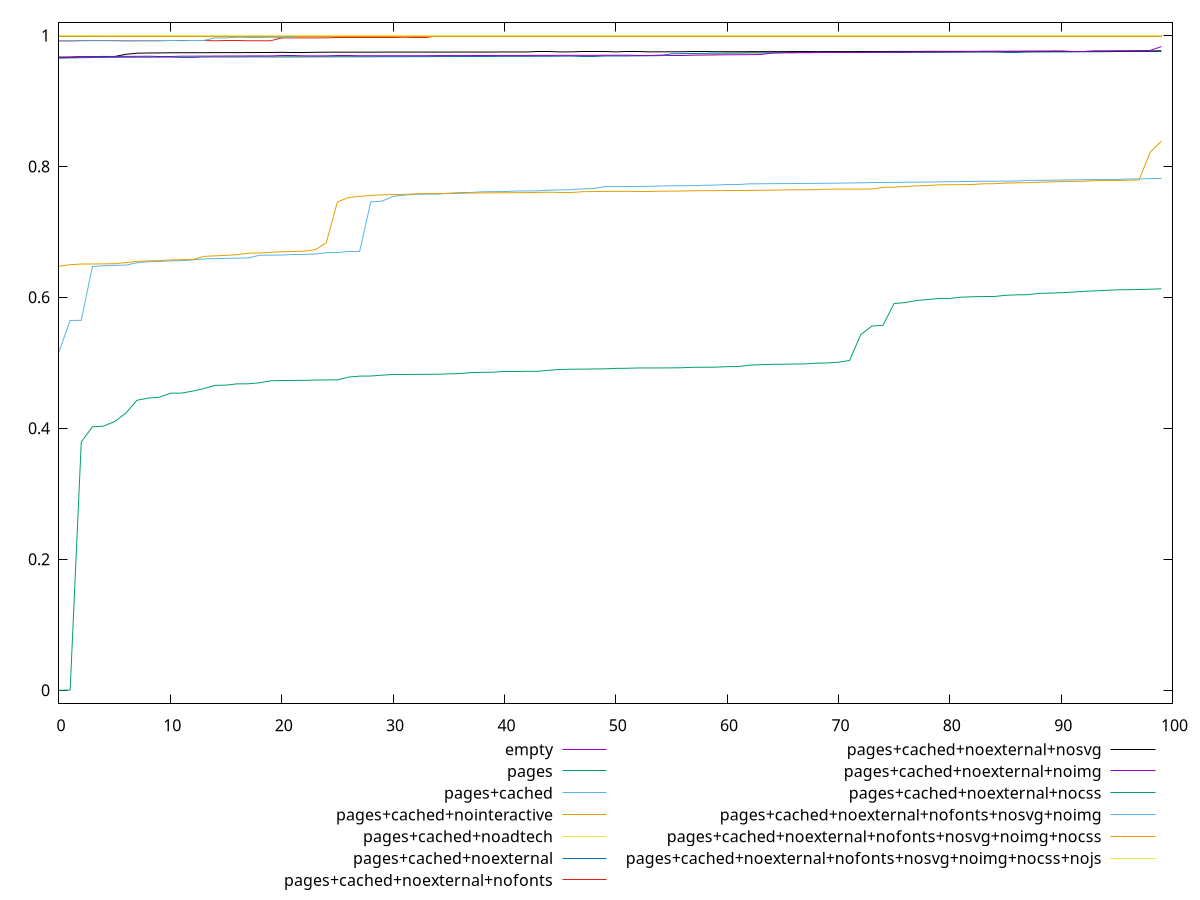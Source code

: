 reset
set terminal svg size 640, 610 enhanced background rgb 'white'
set output "reprap/speed-index/comparison/sorted/all_score.svg"

$empty <<EOF
0 0.99999992943681
1 0.9999999301261492
2 0.9999999340667693
3 0.9999999340766428
4 0.9999999341231522
5 0.9999999341521383
6 0.9999999353784121
7 0.9999999366375946
8 0.9999999367173193
9 0.9999999367737642
10 0.9999999369709681
11 0.9999999379316846
12 0.9999999380491249
13 0.9999999381243259
14 0.9999999381668782
15 0.9999999391512601
16 0.9999999391537786
17 0.9999999391916095
18 0.999999939226589
19 0.999999939237595
20 0.9999999392744365
21 0.9999999392773906
22 0.9999999392863775
23 0.9999999392875716
24 0.9999999392892682
25 0.9999999393071122
26 0.9999999393192986
27 0.9999999393223135
28 0.99999993932828
29 0.9999999393291592
30 0.9999999393302268
31 0.9999999394327667
32 0.9999999402897213
33 0.999999940343195
34 0.9999999403575465
35 0.9999999403877239
36 0.9999999404324085
37 0.9999999404395132
38 0.9999999404434669
39 0.9999999404699624
40 0.9999999405127409
41 0.9999999405176158
42 0.999999940517986
43 0.9999999405253284
44 0.9999999405261305
45 0.9999999405315596
46 0.999999940540381
47 0.999999940545809
48 0.9999999405496329
49 0.9999999405530867
50 0.9999999405548136
51 0.9999999405559237
52 0.9999999405587603
53 0.9999999405755933
54 0.9999999405807102
55 0.99999994058108
56 0.9999999405861348
57 0.9999999405869979
58 0.9999999405949491
59 0.999999940597476
60 0.9999999405977842
61 0.9999999406057957
62 0.9999999406098627
63 0.9999999406112183
64 0.9999999406226168
65 0.9999999406260052
66 0.9999999406294549
67 0.9999999406527362
68 0.9999999406543374
69 0.9999999406694224
70 0.9999999406808724
71 0.9999999413630651
72 0.9999999416613365
73 0.9999999416901981
74 0.9999999417185621
75 0.9999999417523648
76 0.9999999417630834
77 0.9999999417684119
78 0.9999999417805808
79 0.9999999417932922
80 0.9999999418039437
81 0.9999999418306857
82 0.9999999418442946
83 0.9999999418721687
84 0.9999999427209574
85 0.9999999427484567
86 0.9999999427580579
87 0.9999999427823227
88 0.999999942890062
89 0.9999999429192734
90 0.9999999429616094
91 0.9999999436465994
92 0.9999999437628663
93 0.9999999437797685
94 0.9999999440449154
95 0.9999999440903021
96 0.9999999441085761
97 0.999999944155025
98 0.9999999441720555
99 0.9999999442069185
EOF

$pages <<EOF
0 0.00005371378454288589
1 0.0004681125814816056
2 0.37915132843788896
3 0.4023603053857956
4 0.4034647566391871
5 0.4104063039437928
6 0.42324255894480184
7 0.4428726502611443
8 0.44616022151484974
9 0.44746194765000763
10 0.45361333199678205
11 0.4538615122749115
12 0.45683739118201977
13 0.46068961499136596
14 0.4656383532273934
15 0.46595874377089663
16 0.46800123496836366
17 0.4680351287578671
18 0.4694910058684159
19 0.4725957419289294
20 0.4730725783189651
21 0.47315796045883846
22 0.4732767815012162
23 0.47371527771573846
24 0.4739966614145926
25 0.47400515471630994
26 0.4782680719312484
27 0.47974610658303335
28 0.4799179173440811
29 0.4811912926391844
30 0.48229400384473103
31 0.48231585268871563
32 0.48240868300297
33 0.4825424541094782
34 0.48263913748759635
35 0.4831707429315303
36 0.4836476760558238
37 0.4851096266023275
38 0.4855434192866701
39 0.4857879654584375
40 0.48681714991715885
41 0.48682810285131434
42 0.48708445197035427
43 0.4871270268201077
44 0.4887250996511735
45 0.4899342563730952
46 0.49027515723299897
47 0.49043380080798504
48 0.49068682766718963
49 0.4908109059194945
50 0.4916103186329601
51 0.4917481017894388
52 0.49220933148952284
53 0.4922326026005687
54 0.4922458211236924
55 0.4923678838622369
56 0.492569715108725
57 0.49325084078773146
58 0.4933208127691222
59 0.4934257900814804
60 0.4941930826371774
61 0.49436543034442215
62 0.4964644091240044
63 0.4972243426066675
64 0.49773163449737756
65 0.49790540780551307
66 0.4982186539441892
67 0.49833621602971845
68 0.49948065137305836
69 0.4998744281095168
70 0.5009441398176774
71 0.5036795554554365
72 0.5430056395074554
73 0.5561548648574772
74 0.5573935959529159
75 0.5906147521586069
76 0.5920097592675331
77 0.5952753089637874
78 0.5966493576052204
79 0.5988230149294416
80 0.5988253836908515
81 0.6002796402823977
82 0.6009655062605431
83 0.6012492666739575
84 0.6013569011984476
85 0.6031637838029458
86 0.6038437589934474
87 0.6040813891091721
88 0.6060665321667462
89 0.6064483873875243
90 0.6071623194785898
91 0.6079579267760964
92 0.6091487496832565
93 0.6098805730029377
94 0.6106517209996811
95 0.6114966595116564
96 0.6117003303839599
97 0.6120559367740914
98 0.6124033925539619
99 0.6131500724251653
EOF

$pagesCached <<EOF
0 0.5169064002898659
1 0.5646918964136663
2 0.565025508034166
3 0.6471648253010421
4 0.6482096388834515
5 0.6490555634028301
6 0.6491659618184186
7 0.6528518210357565
8 0.6543845388041448
9 0.654890920913918
10 0.6557740344272085
11 0.6559990458214564
12 0.65725035545271
13 0.6585322425107826
14 0.659228113714581
15 0.6594130670990385
16 0.6599293927621004
17 0.6602210215753206
18 0.6643113372779124
19 0.664476053623895
20 0.6646229487106587
21 0.6654379315362254
22 0.6656800524884231
23 0.6660836831254708
24 0.6682606959218027
25 0.6685294898066088
26 0.6699936672792753
27 0.6702736911006539
28 0.7456898291163867
29 0.7468986530662021
30 0.7542189218773326
31 0.7561305184028013
32 0.7573629006079365
33 0.7576144532047728
34 0.7577373295296547
35 0.7590235304299021
36 0.7600534179245945
37 0.760182689031228
38 0.7612131846698926
39 0.7614201027594234
40 0.7615294937234061
41 0.7623226602904124
42 0.7625415344919109
43 0.7626517304586571
44 0.7636142882021977
45 0.7639943535376216
46 0.7644107009228098
47 0.7656691708911141
48 0.7662175483855358
49 0.7690947286264251
50 0.7691814281851191
51 0.7692451083211395
52 0.7693427567701594
53 0.7694954396248095
54 0.769999026634016
55 0.7705217134063325
56 0.7705464440906704
57 0.7705717988198707
58 0.771175138239634
59 0.771478683509812
60 0.772274759974867
61 0.7722951633926574
62 0.773376193195724
63 0.7734165824289201
64 0.7736764854044839
65 0.7737393416608691
66 0.7738167987788732
67 0.77396647420363
68 0.7740962672697601
69 0.774253327369266
70 0.7743672392504716
71 0.7746379116991807
72 0.7748871006018823
73 0.7752758680165937
74 0.7754758218005057
75 0.7754982095614984
76 0.7758117256696911
77 0.7758646250727222
78 0.7761428607847518
79 0.7762405903926033
80 0.7766492883141467
81 0.7768256223231347
82 0.7770400666595
83 0.7773413557534065
84 0.7773471435281916
85 0.7774384786459936
86 0.7776570400200404
87 0.7785223888574963
88 0.7786706684925622
89 0.7788498268712115
90 0.7791240128980531
91 0.7793015183287327
92 0.7796813693636268
93 0.7797736632601107
94 0.7798166482742718
95 0.7798710066390533
96 0.7807703915461516
97 0.7808750959168196
98 0.781320071001847
99 0.7815227336199034
EOF

$pagesCachedNointeractive <<EOF
0 0.6475964215263799
1 0.6498789170179824
2 0.6509139283647154
3 0.6510014310825538
4 0.6511115820101048
5 0.6514667934776481
6 0.6530104266247151
7 0.6549991872907446
8 0.6556404551172301
9 0.6561044686124993
10 0.6569810632610922
11 0.657593984158922
12 0.6577770323322444
13 0.662594069343378
14 0.6633738167101371
15 0.6640824295094709
16 0.6652304898905426
17 0.6674060417053425
18 0.6676958211555402
19 0.6687259387263844
20 0.669634624769779
21 0.6700510045941508
22 0.6704354083772681
23 0.6727527480303821
24 0.6832053551055574
25 0.7457907602752036
26 0.7524293564013879
27 0.7543068001882324
28 0.7555611332019849
29 0.7566198789952188
30 0.757000047675466
31 0.7572609076887653
32 0.7580060309734221
33 0.7584627639654494
34 0.7584989376547642
35 0.7585135651690962
36 0.758666853665865
37 0.759402541214975
38 0.759489846769125
39 0.7596303037168727
40 0.7597572817294431
41 0.7598571160188997
42 0.7598831813058526
43 0.7602307930093144
44 0.7605635899070979
45 0.7608728286833062
46 0.7608743892073027
47 0.7613364783685568
48 0.7615548209419283
49 0.7617378570800635
50 0.7618769915563401
51 0.7619227072599715
52 0.7620482177669761
53 0.7620522110683144
54 0.7621188340071858
55 0.7622496430279843
56 0.7623332316276621
57 0.7627670778130355
58 0.7629365068634338
59 0.7630241891085191
60 0.7631132253380886
61 0.763343772460852
62 0.7633451233455233
63 0.7636019931768661
64 0.763652694071312
65 0.764057092693041
66 0.764260815474548
67 0.7643194674569902
68 0.764571259250826
69 0.765167029974842
70 0.7651921004031508
71 0.7652263025812616
72 0.765234110593048
73 0.7653281527301106
74 0.76799631229361
75 0.7683033541797663
76 0.7692859094964107
77 0.7702227094110774
78 0.7707174974362715
79 0.7717970877448036
80 0.7720374043844672
81 0.7720645707899441
82 0.7722933107904792
83 0.7734044233962304
84 0.7735538484870277
85 0.7744461712179532
86 0.7748792854949134
87 0.7751737948068087
88 0.7758346787151104
89 0.7762488483872093
90 0.7769314607228103
91 0.7770159032219047
92 0.7772798399909108
93 0.7782621065113781
94 0.7784139581803851
95 0.778543017084862
96 0.7787867806632658
97 0.779276974473091
98 0.821704009727414
99 0.8383589612217753
EOF

$pagesCachedNoadtech <<EOF
0 0.9663334272595616
1 0.9666106645324447
2 0.9666252396719239
3 0.9666972829710849
4 0.9667607367680069
5 0.9667650070991981
6 0.9669415273289936
7 0.9669497491500106
8 0.9669864707994658
9 0.967056293214396
10 0.9671348864273075
11 0.9671436456686892
12 0.9671593125442559
13 0.9671753962396223
14 0.9671831495065493
15 0.9671884832389352
16 0.967266776749719
17 0.9672804474016468
18 0.9672853795751459
19 0.9673089832119554
20 0.9674150902391065
21 0.9674203203291842
22 0.967581269291891
23 0.9676253867583522
24 0.9676456142767361
25 0.9676475818200783
26 0.9677048022276225
27 0.9677223844376024
28 0.9677329039177456
29 0.96774517911973
30 0.9678114644994613
31 0.9680304669999782
32 0.9680343847248652
33 0.9681412048459708
34 0.9682096259314785
35 0.9682579698073822
36 0.9682594386244063
37 0.9682703186599212
38 0.9682994925162798
39 0.9683508996015282
40 0.9684229027756017
41 0.9684773292293576
42 0.9685281468181534
43 0.968533293945715
44 0.9687426149451012
45 0.9687819585442787
46 0.9688045357662375
47 0.9688232909444686
48 0.9688253366584312
49 0.968834846873046
50 0.9689430900924171
51 0.9689858565090792
52 0.9690153925553433
53 0.9690443474721488
54 0.9690737698944103
55 0.9692512892068725
56 0.9693999051809339
57 0.9694743639794758
58 0.9696116008674703
59 0.9698681891966505
60 0.9725506159704066
61 0.9728052752751937
62 0.9728126673874575
63 0.9728703701546968
64 0.972983314494466
65 0.9732094058042653
66 0.9732930239901767
67 0.9735940969155346
68 0.9736110270775195
69 0.9736153271325364
70 0.9736168780096743
71 0.9737143692611459
72 0.973884410765579
73 0.9739642096827085
74 0.973990130129019
75 0.9740896552505001
76 0.9740973663335586
77 0.9741649134521213
78 0.9741712292857773
79 0.9742640855815343
80 0.9743258975920466
81 0.9743391936814794
82 0.9743643254819361
83 0.9744550595773029
84 0.9746031361556079
85 0.97471481949825
86 0.9747988783146838
87 0.9748367887821128
88 0.9750128763136725
89 0.9750854968538237
90 0.9751128794939397
91 0.9752178454152429
92 0.9752267016762356
93 0.9753856960166245
94 0.9754129524382741
95 0.97541577026496
96 0.9757107324351948
97 0.9758530221889978
98 0.975994619416812
99 0.9759978166272134
EOF

$pagesCachedNoexternal <<EOF
0 0.965157947131433
1 0.9656645622333099
2 0.9658440450974677
3 0.9661661326880311
4 0.9663862231269669
5 0.9664383702926316
6 0.9666275340881885
7 0.9667107766328435
8 0.9667764067041189
9 0.9668022676985677
10 0.9668715650164605
11 0.9669342443224624
12 0.9669352916140477
13 0.966980127396271
14 0.9670220554866222
15 0.9670598335756404
16 0.9670812723224425
17 0.9671000957451161
18 0.9671546020763011
19 0.9671625913484503
20 0.9671752117231303
21 0.967185004255411
22 0.9671920141130046
23 0.9672354202836975
24 0.967255800182949
25 0.9673347605390319
26 0.9673443505750456
27 0.9673545137931296
28 0.9673563364706119
29 0.9674287446014784
30 0.9674684408080938
31 0.9674812645495274
32 0.9675530447696934
33 0.9675607347305433
34 0.9676397356918328
35 0.9676855876052644
36 0.9677220548268909
37 0.9677814163574585
38 0.9677836502771691
39 0.9679042229315971
40 0.9680262737951223
41 0.9680826521157178
42 0.9680984210716503
43 0.968157268389819
44 0.9681605791086263
45 0.9683341820653977
46 0.9683931430455393
47 0.9684283921002654
48 0.9684324091598995
49 0.9685421248824418
50 0.9685497587926135
51 0.96861739151976
52 0.9688097950259871
53 0.9689304289256071
54 0.9691232171515993
55 0.9719125159974257
56 0.9721520512143156
57 0.9723556865750183
58 0.9725696308743976
59 0.9728344949541872
60 0.9729718809123449
61 0.9731657523417476
62 0.9733372928207485
63 0.973354567887285
64 0.9733582818366064
65 0.9735275318999472
66 0.9736197733657205
67 0.9736466045620273
68 0.973743763688349
69 0.9739501048565266
70 0.9739826759120046
71 0.9740123276320662
72 0.9740706170930566
73 0.9740961781180302
74 0.9741134690007238
75 0.9741667819595191
76 0.9741722906026129
77 0.9741913563712276
78 0.9742011621540698
79 0.974219605851933
80 0.9743951886599991
81 0.9744408336923752
82 0.9744545340772496
83 0.9744862323700676
84 0.9745395074626773
85 0.9745655124506721
86 0.9745695920269728
87 0.9745812542131533
88 0.9746722630046387
89 0.9747292330877149
90 0.9748106144305292
91 0.9748214433036723
92 0.9749494229984847
93 0.9749920107427816
94 0.9750748310382118
95 0.9753940636639604
96 0.9754646865816052
97 0.9754882074643956
98 0.9755775546881031
99 0.9756399224235794
EOF

$pagesCachedNoexternalNofonts <<EOF
0 0.9915522674279096
1 0.9915609889529211
2 0.9915861852353381
3 0.9915867846047088
4 0.9916139176021141
5 0.9916163834209715
6 0.9916424970180264
7 0.9916788630856286
8 0.9916806429217253
9 0.9917128118411545
10 0.9917274102435375
11 0.9917307809430171
12 0.9917413758708309
13 0.9917461412008112
14 0.9917714611878345
15 0.9917837089653365
16 0.9917857853453749
17 0.9917873997644049
18 0.9918032366095264
19 0.9918250650406856
20 0.9961074063518083
21 0.9961491115283511
22 0.9961947420206307
23 0.9962102182452244
24 0.9962244501156972
25 0.9971671767309502
26 0.9971675289097097
27 0.9971676519934134
28 0.9971701378635615
29 0.9971725879202231
30 0.9971744937876447
31 0.9971803576824976
32 0.9971846040012564
33 0.9971869605734297
34 0.9993084299138353
35 0.9993109204544663
36 0.9993134345464716
37 0.9993148318278036
38 0.9993150002464477
39 0.9993150496429561
40 0.9993150694755994
41 0.9993155961818636
42 0.9993156227330261
43 0.99931581006354
44 0.9993159427778486
45 0.9993160141733484
46 0.9993161064927047
47 0.9993162679341308
48 0.9993163445333799
49 0.9993170298838066
50 0.9993172038414961
51 0.9993172154125289
52 0.9993172937928061
53 0.9993173191715408
54 0.9993177008809642
55 0.9993179429520086
56 0.9993184980752168
57 0.9993184991932995
58 0.9993185618035848
59 0.9993185986967725
60 0.9993187019146603
61 0.9993187950608391
62 0.9993188531788826
63 0.9993188684528369
64 0.9993189470534803
65 0.9993189876547561
66 0.9993192907992761
67 0.9993193708501007
68 0.9993196213790223
69 0.999319670508267
70 0.9993197140522656
71 0.9993197497790064
72 0.999319941784472
73 0.9993200310745374
74 0.9993202129739664
75 0.999320248679703
76 0.9993203137644175
77 0.9993204506119782
78 0.9993205814889777
79 0.9993207684741703
80 0.9993208967006006
81 0.9993209119378139
82 0.9993210379130522
83 0.9993212088229477
84 0.999321576905134
85 0.9993216151527294
86 0.9993216370607676
87 0.9993217959698956
88 0.9993218145320992
89 0.9993218549962917
90 0.9993222843914119
91 0.999322957549615
92 0.9993232173972113
93 0.9993233400649331
94 0.9993235031001705
95 0.9993235775671518
96 0.9993244314297154
97 0.9993244739891282
98 0.9993253206593964
99 0.9993257996549971
EOF

$pagesCachedNoexternalNosvg <<EOF
0 0.9667126651959529
1 0.9668439813047669
2 0.9674602917034023
3 0.9675333384942675
4 0.9676678368519387
5 0.9677911667638426
6 0.9711574029469463
7 0.9727908454139285
8 0.9731147009550367
9 0.973270285717993
10 0.9734720494870519
11 0.9734945366692684
12 0.973539859824046
13 0.973597850319752
14 0.9736465432776682
15 0.9736867758312255
16 0.9737165866659322
17 0.9737351131354381
18 0.9738787099660482
19 0.9739445642000655
20 0.9741033312208984
21 0.9742026638522883
22 0.9742039819050088
23 0.974204932509483
24 0.9743344375418995
25 0.9743668410008619
26 0.974378273606141
27 0.9744089755757249
28 0.9744295879342568
29 0.9744474629773526
30 0.9744558444844325
31 0.9744704822877441
32 0.9744957345970369
33 0.9745054371713615
34 0.9745303648931154
35 0.9745384768436688
36 0.9745498349613674
37 0.9745650952874543
38 0.9745968049113156
39 0.9746142590387443
40 0.9746750367357484
41 0.9746788591796063
42 0.9746948264980004
43 0.9747363582475261
44 0.9747379765148546
45 0.9747419601773031
46 0.974795693652304
47 0.974808748867628
48 0.9748098371828706
49 0.9748112914938515
50 0.9748175344245449
51 0.9749081217909588
52 0.9749140535182812
53 0.9749224458229304
54 0.9749387754892334
55 0.9749572051067272
56 0.9750161490793621
57 0.9750373572818511
58 0.9750408313968016
59 0.9750857971918114
60 0.9751064939242795
61 0.9751202369865308
62 0.9751641663883479
63 0.975168594767879
64 0.9751886273332645
65 0.9751917107593441
66 0.9752297280260676
67 0.9752343081554637
68 0.9752454995787603
69 0.9752605429065271
70 0.9752724647399169
71 0.9753373407236707
72 0.9753700598030451
73 0.9754127603948495
74 0.9754394395594852
75 0.9754718092852277
76 0.9755213484548326
77 0.9755551236338843
78 0.9755693438488962
79 0.975580337816599
80 0.9755890721322518
81 0.9755982597179931
82 0.975621419085211
83 0.9756802020727837
84 0.9756957924990144
85 0.9757145527561175
86 0.9757348712688
87 0.9757925656958926
88 0.9758357754282232
89 0.9758567821767505
90 0.9758802695018904
91 0.9758863973094918
92 0.97588717874368
93 0.9758921214503138
94 0.9759007248796414
95 0.97598454691462
96 0.9760033540712145
97 0.9760981541802327
98 0.9761705570912355
99 0.9764535418014721
EOF

$pagesCachedNoexternalNoimg <<EOF
0 0.9664787269267197
1 0.9665463251687385
2 0.967640906545527
3 0.9677327131904299
4 0.9678636641539644
5 0.9678828713273007
6 0.9680065995955921
7 0.9680330456452497
8 0.9681983202111308
9 0.9682217404665974
10 0.9682242230854523
11 0.9682568435565291
12 0.9683274567286471
13 0.9683354984105501
14 0.9684533348852918
15 0.9685394949271809
16 0.9685786576499338
17 0.9686322994701166
18 0.9686847687850673
19 0.9687093482282876
20 0.9687777430073965
21 0.9687801577917143
22 0.9688046904828187
23 0.9688110425409507
24 0.9688202858470902
25 0.9688985879095622
26 0.9689035404210773
27 0.968930582666105
28 0.9689595857833166
29 0.9689916750883001
30 0.9690017997027571
31 0.96900643439535
32 0.9690258083742207
33 0.9690400625004875
34 0.9691660906177373
35 0.9691862994362621
36 0.9692339351090755
37 0.9692485116176949
38 0.9692953668738549
39 0.9693430300595371
40 0.9693712052011316
41 0.9693873759883973
42 0.9694092495190876
43 0.9694943670611884
44 0.9695102380166214
45 0.96959132075758
46 0.9696084074246614
47 0.969617589049539
48 0.9696525632377415
49 0.969661650906477
50 0.9697629661538483
51 0.9697858780543183
52 0.9697919981076631
53 0.9697985117759897
54 0.9698825861638569
55 0.9698911843474847
56 0.9698912383569029
57 0.9699058737595438
58 0.9701075814310393
59 0.9702668173742903
60 0.9703778916754542
61 0.9704776882007132
62 0.970568823762361
63 0.9707737153850603
64 0.9730550264162277
65 0.9736814828431264
66 0.9737237374182172
67 0.9737701819182278
68 0.9738593543971633
69 0.9739823581383086
70 0.9740336144957572
71 0.9740519810844266
72 0.9741037397911411
73 0.9742306888763126
74 0.9744644678225931
75 0.9744744093745448
76 0.974612961970489
77 0.9746725782466943
78 0.9747542443834398
79 0.9748452467670017
80 0.9748465573479217
81 0.9750433017118316
82 0.975355513100965
83 0.9754084070204628
84 0.9755271160185697
85 0.9755329445930472
86 0.9755828392071706
87 0.9756473696007697
88 0.9758314149731623
89 0.975865782697255
90 0.975963536502445
91 0.9760846858082897
92 0.9760849156102821
93 0.9761156264455089
94 0.9761789395337954
95 0.9764006175303669
96 0.9765500337381098
97 0.9766895180947857
98 0.9771031209579796
99 0.9829424472323747
EOF

$pagesCachedNoexternalNocss <<EOF
0 0.9984704063097833
1 0.9984735710147672
2 0.9984761686212218
3 0.998477923095617
4 0.9984884756206518
5 0.9984897533580139
6 0.9984905291143644
7 0.9984907153054419
8 0.9984909518681575
9 0.9984918747449272
10 0.9984919929587488
11 0.9984925713324003
12 0.9984930271949504
13 0.9984944500217365
14 0.9984954619917563
15 0.9984962291692594
16 0.998496545305195
17 0.9984966960271804
18 0.9984970818494416
19 0.9984971571908483
20 0.9984972694998608
21 0.9984973266981978
22 0.998497385289848
23 0.9984976426534027
24 0.9984992216490236
25 0.9984993122362447
26 0.9984994007288557
27 0.9984996438882896
28 0.9984998034231255
29 0.9985001537957929
30 0.9985004497863577
31 0.9985005897565462
32 0.9985013277385117
33 0.9985013980408126
34 0.9985014655564323
35 0.9985015852689925
36 0.9985016813120258
37 0.9985020348201966
38 0.9985020598694776
39 0.9985021489309305
40 0.9985027068621892
41 0.9985027534650377
42 0.9985031568451922
43 0.9985033160873621
44 0.9985036206271245
45 0.9985038611653115
46 0.9985044137322372
47 0.9985044352756332
48 0.9985046013601053
49 0.9985046666780728
50 0.9985046903031701
51 0.9985047007259142
52 0.9985047271299448
53 0.998505089106269
54 0.9985051752479099
55 0.9985052210959076
56 0.9985055975635544
57 0.9985057288235506
58 0.9985057649358277
59 0.9985059246550076
60 0.998506355135746
61 0.9985065543737666
62 0.9985067820488678
63 0.998506877830875
64 0.9985072088663953
65 0.9985078770081799
66 0.9985080094985911
67 0.9985096832167153
68 0.9985097601418531
69 0.998509979118906
70 0.9985100116861241
71 0.9985103234716856
72 0.9985109545077524
73 0.9985114676328957
74 0.9985122996951059
75 0.9985134440501751
76 0.9985139136310368
77 0.9985140602215746
78 0.9985140664445071
79 0.9985144556829189
80 0.9985155096130613
81 0.998515859871844
82 0.9985175197836224
83 0.998517652982982
84 0.9985179103831487
85 0.9985182015550509
86 0.998518927219717
87 0.9985198842294942
88 0.9985201606240677
89 0.9985215874445386
90 0.9985216184354264
91 0.9985224068100922
92 0.9985224990524879
93 0.9985246351967787
94 0.9985257439353907
95 0.998527165848307
96 0.9985276677258852
97 0.9985291108205125
98 0.9985310825586552
99 0.9985330357963618
EOF

$pagesCachedNoexternalNofontsNosvgNoimg <<EOF
0 0.9916665889753722
1 0.9916806365565654
2 0.991740642663664
3 0.9917835487428077
4 0.9917864740241222
5 0.991794140000344
6 0.9918013989785298
7 0.9918113229179142
8 0.9918160526699168
9 0.9918190789734574
10 0.9918194311090227
11 0.9918736077940237
12 0.9918827392249014
13 0.9918836996001399
14 0.9962100589615374
15 0.9962194012024177
16 0.9971874162903336
17 0.9971937960533462
18 0.9971981862356999
19 0.9972023171524458
20 0.9972076599673028
21 0.997208836681494
22 0.9993193012249271
23 0.9993204446625434
24 0.9993209019035822
25 0.9993223329954436
26 0.9993224016299656
27 0.9993231403038425
28 0.9993232752126182
29 0.9993235786785495
30 0.9993236298012617
31 0.9993236909221777
32 0.9993239035143859
33 0.999323921289704
34 0.9993239920169456
35 0.9993240190472563
36 0.9993240775482497
37 0.9993242071246038
38 0.9993242297058732
39 0.9993242471041437
40 0.9993242485848309
41 0.9993243585185958
42 0.9993243777647833
43 0.9993244070033425
44 0.9993244980434977
45 0.9993247204213724
46 0.9993251291326937
47 0.9993252674208258
48 0.9993253535621067
49 0.9993255272966584
50 0.9993258425147629
51 0.9993258920224626
52 0.999325992137335
53 0.9993261313917032
54 0.9993261350851389
55 0.999326151705399
56 0.9993262743158273
57 0.9993262938875231
58 0.9993264434297711
59 0.999326692976807
60 0.9993267269330981
61 0.9993267889366958
62 0.9993269372838633
63 0.9993269586850223
64 0.9993270394879274
65 0.99932708486697
66 0.9993271040508679
67 0.999327146844137
68 0.9993271601243632
69 0.9993272309486863
70 0.9993274238408749
71 0.9993276631425652
72 0.9993278316083383
73 0.9993280958507633
74 0.9993281131691845
75 0.9993281945978139
76 0.9993282708608916
77 0.9993284008973742
78 0.9993284281545873
79 0.9993284675654759
80 0.999328495925435
81 0.9993285419622849
82 0.9993288505279785
83 0.9993291873165058
84 0.9993292907183475
85 0.9993294323691587
86 0.9993295011623254
87 0.999329574731642
88 0.9993297490650735
89 0.9993298042263086
90 0.9993299296126389
91 0.9993301630531839
92 0.9993305746318875
93 0.9993308615145089
94 0.9993312756856728
95 0.9993313806644801
96 0.9993321195466912
97 0.9993322335858055
98 0.9993326697970812
99 0.9993347129089063
EOF

$pagesCachedNoexternalNofontsNosvgNoimgNocss <<EOF
0 0.9984850227647251
1 0.998492614685939
2 0.9984981105620709
3 0.9985102223201944
4 0.9985127121298929
5 0.9985128698832669
6 0.9985149823756971
7 0.9985150058730144
8 0.9985163385231837
9 0.9985174203956078
10 0.9985178896820177
11 0.9985184478431994
12 0.998518757555021
13 0.9985192444380433
14 0.9985202157602902
15 0.9985211480078406
16 0.9985218215853056
17 0.9985219434647323
18 0.9985225417302784
19 0.9985229760251032
20 0.998523408843826
21 0.9985236599569673
22 0.9985238002905541
23 0.9985246461980137
24 0.9985248435217495
25 0.9985252229852137
26 0.9985259315245982
27 0.9985268300441452
28 0.9985273045474441
29 0.9985274157740083
30 0.9985275757364731
31 0.998528230548057
32 0.9985282943696794
33 0.998528382206645
34 0.9985289496167624
35 0.9985295127406187
36 0.9985296128643142
37 0.9985302292616571
38 0.9985310476119493
39 0.9985315642086162
40 0.9985321813343184
41 0.9985324079964684
42 0.9985325011185837
43 0.9985328886211706
44 0.998533378019497
45 0.9985336339614886
46 0.9985339329723486
47 0.9985339972842278
48 0.9985344754489474
49 0.9985347059367533
50 0.9985347695381774
51 0.9985348338212888
52 0.9985349117786917
53 0.9985352953638058
54 0.998535375352918
55 0.9985355783868245
56 0.9985358880223132
57 0.9985360007906999
58 0.998536131320148
59 0.9985364593119974
60 0.9985366601785549
61 0.9985367906619145
62 0.9985369163545359
63 0.9985372872350466
64 0.9985374962070621
65 0.9985376498480243
66 0.9985379079363563
67 0.9985379345624854
68 0.9985382745242559
69 0.9985388082347497
70 0.9985392469640857
71 0.9985396726306692
72 0.9985398533731158
73 0.9985399774955053
74 0.9985400340980245
75 0.9985403954952334
76 0.9985405059460447
77 0.9985406934247036
78 0.9985411514749349
79 0.9985415126552784
80 0.9985428014291707
81 0.9985428599885808
82 0.998542969612284
83 0.9985435680028367
84 0.9985441029192512
85 0.9985441138065352
86 0.9985445050259332
87 0.9985446975436463
88 0.9985460085818143
89 0.9985465720162521
90 0.9985466909340841
91 0.9985469362204829
92 0.9985469375793199
93 0.9985479659331062
94 0.9985496050916655
95 0.9985504061558639
96 0.9985512461881152
97 0.9985524191532522
98 0.9985525614033798
99 0.9985553351195731
EOF

$pagesCachedNoexternalNofontsNosvgNoimgNocssNojs <<EOF
0 0.999325687322488
1 0.9993260109768084
2 0.9993261801437483
3 0.9993266461001055
4 0.9993266490530457
5 0.9993276730966262
6 0.9993278927932145
7 0.9993279384946662
8 0.9993279547107113
9 0.9993279952494517
10 0.9993280954822823
11 0.9993281478049533
12 0.9993281706490384
13 0.9993282848601228
14 0.9993285110258008
15 0.9993285898379243
16 0.9993286443391663
17 0.9993287201930983
18 0.9993287702676561
19 0.9993288711440667
20 0.9993289432963767
21 0.9993289889405441
22 0.9993290102893808
23 0.9993290250123992
24 0.9993290831657891
25 0.9993291126090023
26 0.999329240674924
27 0.9993293113235928
28 0.9993293547401267
29 0.9993294871834235
30 0.9993295519258462
31 0.9993295570755963
32 0.999329596065533
33 0.9993296402028895
34 0.9993296475588891
35 0.9993297652460797
36 0.999329951305139
37 0.99932996748223
38 0.99932996748223
39 0.9993302321537769
40 0.9993302461202236
41 0.9993304460353327
42 0.9993305342179618
43 0.9993305724275421
44 0.9993305952054983
45 0.9993306121048706
46 0.9993306400248232
47 0.9993306583927037
48 0.9993308214817538
49 0.9993308354383452
50 0.9993310286029766
51 0.9993311093810043
52 0.9993311644524476
53 0.9993312576984671
54 0.9993312995456531
55 0.9993313281767284
56 0.9993313465294649
57 0.9993314346169766
58 0.9993314390211079
59 0.9993314551693904
60 0.999331554988193
61 0.9993316239736154
62 0.9993316459890378
63 0.9993316474567119
64 0.9993317318436286
65 0.9993318220914825
66 0.9993318338303223
67 0.9993318991246005
68 0.9993319710157516
69 0.9993320473016165
70 0.9993323362443185
71 0.9993323487091332
72 0.999332687387362
73 0.9993327650733214
74 0.9993328046463987
75 0.9993328574075742
76 0.9993330361844524
77 0.9993331218958015
78 0.9993331570568764
79 0.9993338314221119
80 0.9993339068057063
81 0.9993341848607624
82 0.9993346705019374
83 0.9993347414227183
84 0.9993348116063876
85 0.9993349439156942
86 0.999334997272038
87 0.9993350667032346
88 0.9993351280901861
89 0.9993351288209558
90 0.9993351894725924
91 0.9993359271671491
92 0.9993367604822745
93 0.999336923836194
94 0.9993369785233748
95 0.9993371753672724
96 0.999337576929197
97 0.9993378319034698
98 0.9993378858022334
99 0.9993384100389685
EOF

set key outside below
set yrange [-0.019945210823904626:1.019998868815366]

plot \
  $empty title "empty" with line, \
  $pages title "pages" with line, \
  $pagesCached title "pages+cached" with line, \
  $pagesCachedNointeractive title "pages+cached+nointeractive" with line, \
  $pagesCachedNoadtech title "pages+cached+noadtech" with line, \
  $pagesCachedNoexternal title "pages+cached+noexternal" with line, \
  $pagesCachedNoexternalNofonts title "pages+cached+noexternal+nofonts" with line, \
  $pagesCachedNoexternalNosvg title "pages+cached+noexternal+nosvg" with line, \
  $pagesCachedNoexternalNoimg title "pages+cached+noexternal+noimg" with line, \
  $pagesCachedNoexternalNocss title "pages+cached+noexternal+nocss" with line, \
  $pagesCachedNoexternalNofontsNosvgNoimg title "pages+cached+noexternal+nofonts+nosvg+noimg" with line, \
  $pagesCachedNoexternalNofontsNosvgNoimgNocss title "pages+cached+noexternal+nofonts+nosvg+noimg+nocss" with line, \
  $pagesCachedNoexternalNofontsNosvgNoimgNocssNojs title "pages+cached+noexternal+nofonts+nosvg+noimg+nocss+nojs" with line, \


reset